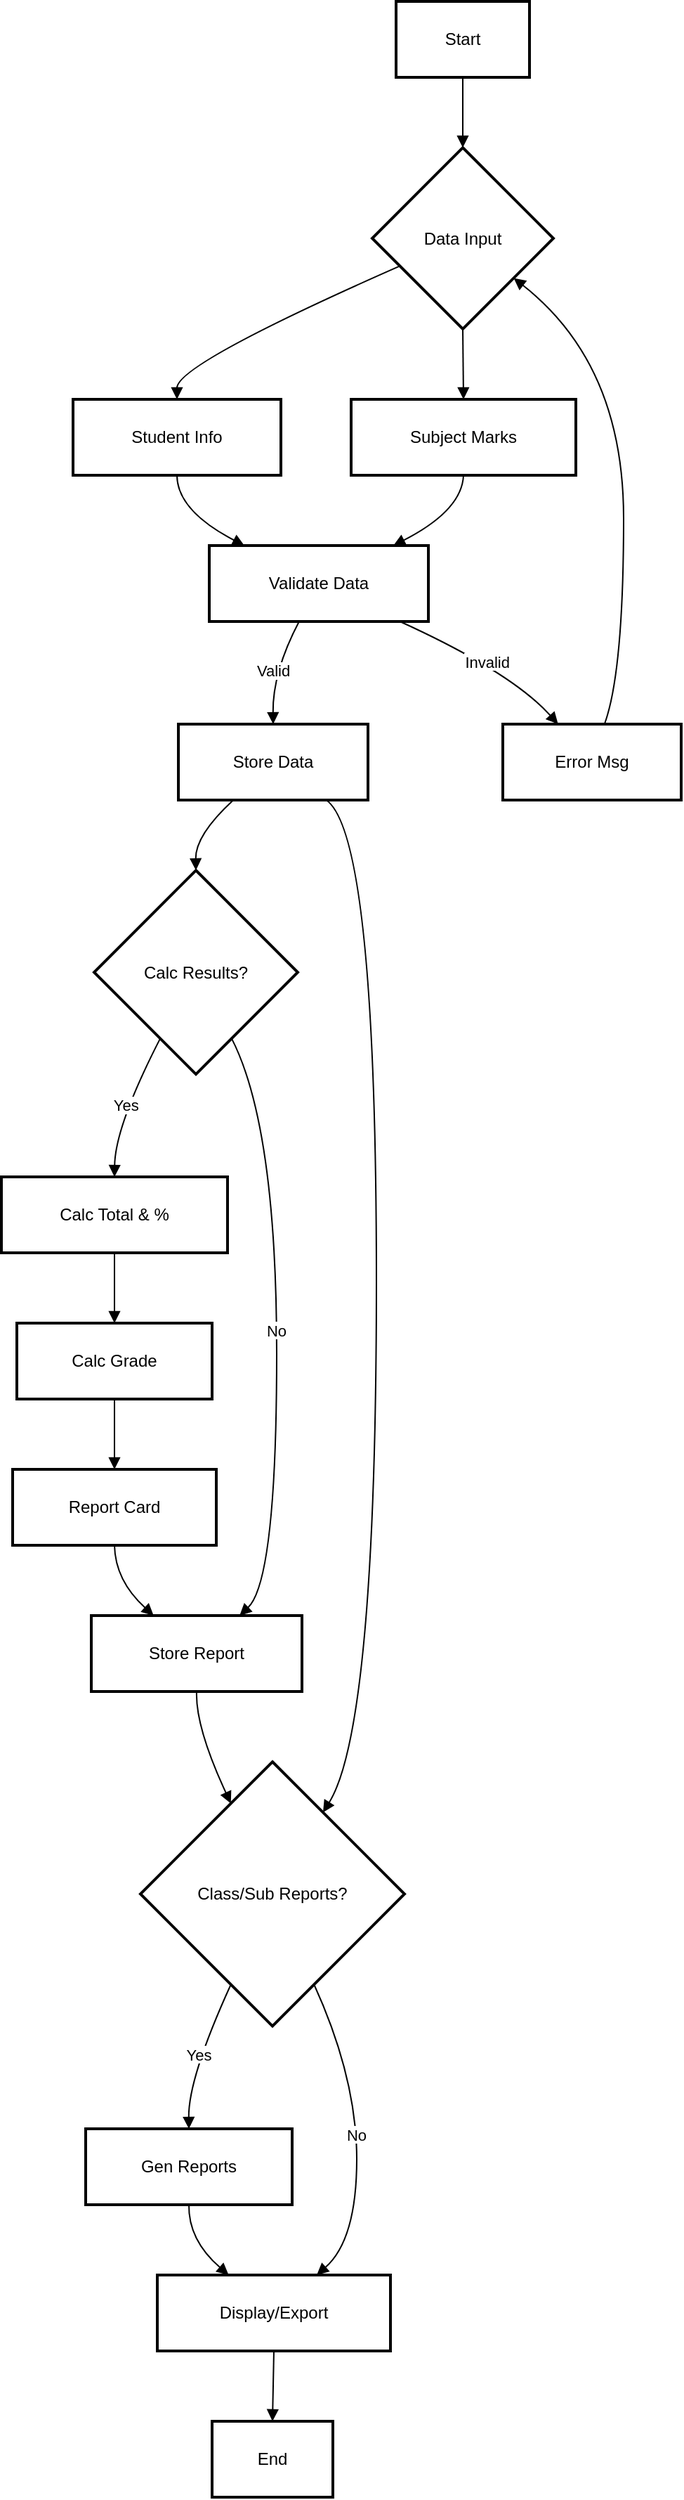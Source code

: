 <mxfile version="26.2.4">
  <diagram name="Page-1" id="j_4QjJUkUxYJq50RTD--">
    <mxGraphModel dx="1428" dy="785" grid="1" gridSize="10" guides="1" tooltips="1" connect="1" arrows="1" fold="1" page="1" pageScale="1" pageWidth="827" pageHeight="1169" math="0" shadow="0">
      <root>
        <mxCell id="0" />
        <mxCell id="1" parent="0" />
        <mxCell id="ZZ10QkGj8NgPV41s8bEq-2" value="Start" style="whiteSpace=wrap;strokeWidth=2;" parent="1" vertex="1">
          <mxGeometry x="401" y="20" width="95" height="54" as="geometry" />
        </mxCell>
        <mxCell id="ZZ10QkGj8NgPV41s8bEq-3" value="Data Input" style="rhombus;strokeWidth=2;whiteSpace=wrap;" parent="1" vertex="1">
          <mxGeometry x="384" y="124" width="129" height="129" as="geometry" />
        </mxCell>
        <mxCell id="ZZ10QkGj8NgPV41s8bEq-4" value="Student Info" style="whiteSpace=wrap;strokeWidth=2;" parent="1" vertex="1">
          <mxGeometry x="171" y="303" width="148" height="54" as="geometry" />
        </mxCell>
        <mxCell id="ZZ10QkGj8NgPV41s8bEq-5" value="Subject Marks" style="whiteSpace=wrap;strokeWidth=2;" parent="1" vertex="1">
          <mxGeometry x="369" y="303" width="160" height="54" as="geometry" />
        </mxCell>
        <mxCell id="ZZ10QkGj8NgPV41s8bEq-6" value="Validate Data" style="whiteSpace=wrap;strokeWidth=2;" parent="1" vertex="1">
          <mxGeometry x="268" y="407" width="156" height="54" as="geometry" />
        </mxCell>
        <mxCell id="ZZ10QkGj8NgPV41s8bEq-7" value="Store Data" style="whiteSpace=wrap;strokeWidth=2;" parent="1" vertex="1">
          <mxGeometry x="246" y="534" width="135" height="54" as="geometry" />
        </mxCell>
        <mxCell id="ZZ10QkGj8NgPV41s8bEq-8" value="Error Msg" style="whiteSpace=wrap;strokeWidth=2;" parent="1" vertex="1">
          <mxGeometry x="477" y="534" width="127" height="54" as="geometry" />
        </mxCell>
        <mxCell id="ZZ10QkGj8NgPV41s8bEq-9" value="Calc Results?" style="rhombus;strokeWidth=2;whiteSpace=wrap;" parent="1" vertex="1">
          <mxGeometry x="186" y="638" width="145" height="145" as="geometry" />
        </mxCell>
        <mxCell id="ZZ10QkGj8NgPV41s8bEq-10" value="Calc Total &amp; %" style="whiteSpace=wrap;strokeWidth=2;" parent="1" vertex="1">
          <mxGeometry x="120" y="856" width="161" height="54" as="geometry" />
        </mxCell>
        <mxCell id="ZZ10QkGj8NgPV41s8bEq-11" value="Calc Grade" style="whiteSpace=wrap;strokeWidth=2;" parent="1" vertex="1">
          <mxGeometry x="131" y="960" width="139" height="54" as="geometry" />
        </mxCell>
        <mxCell id="ZZ10QkGj8NgPV41s8bEq-12" value="Report Card" style="whiteSpace=wrap;strokeWidth=2;" parent="1" vertex="1">
          <mxGeometry x="128" y="1064" width="145" height="54" as="geometry" />
        </mxCell>
        <mxCell id="ZZ10QkGj8NgPV41s8bEq-13" value="Store Report" style="whiteSpace=wrap;strokeWidth=2;" parent="1" vertex="1">
          <mxGeometry x="184" y="1168" width="150" height="54" as="geometry" />
        </mxCell>
        <mxCell id="ZZ10QkGj8NgPV41s8bEq-14" value="Class/Sub Reports?" style="rhombus;strokeWidth=2;whiteSpace=wrap;" parent="1" vertex="1">
          <mxGeometry x="219" y="1272" width="188" height="188" as="geometry" />
        </mxCell>
        <mxCell id="ZZ10QkGj8NgPV41s8bEq-15" value="Gen Reports" style="whiteSpace=wrap;strokeWidth=2;" parent="1" vertex="1">
          <mxGeometry x="180" y="1533" width="147" height="54" as="geometry" />
        </mxCell>
        <mxCell id="ZZ10QkGj8NgPV41s8bEq-16" value="Display/Export" style="whiteSpace=wrap;strokeWidth=2;" parent="1" vertex="1">
          <mxGeometry x="231" y="1637" width="166" height="54" as="geometry" />
        </mxCell>
        <mxCell id="ZZ10QkGj8NgPV41s8bEq-17" value="End" style="whiteSpace=wrap;strokeWidth=2;" parent="1" vertex="1">
          <mxGeometry x="270" y="1741" width="86" height="54" as="geometry" />
        </mxCell>
        <mxCell id="ZZ10QkGj8NgPV41s8bEq-18" value="" style="curved=1;startArrow=none;endArrow=block;exitX=0.5;exitY=1;entryX=0.5;entryY=0;rounded=0;" parent="1" source="ZZ10QkGj8NgPV41s8bEq-2" target="ZZ10QkGj8NgPV41s8bEq-3" edge="1">
          <mxGeometry relative="1" as="geometry">
            <Array as="points" />
          </mxGeometry>
        </mxCell>
        <mxCell id="ZZ10QkGj8NgPV41s8bEq-19" value="" style="curved=1;startArrow=none;endArrow=block;exitX=0;exitY=0.72;entryX=0.5;entryY=0;rounded=0;" parent="1" source="ZZ10QkGj8NgPV41s8bEq-3" target="ZZ10QkGj8NgPV41s8bEq-4" edge="1">
          <mxGeometry relative="1" as="geometry">
            <Array as="points">
              <mxPoint x="245" y="278" />
            </Array>
          </mxGeometry>
        </mxCell>
        <mxCell id="ZZ10QkGj8NgPV41s8bEq-20" value="" style="curved=1;startArrow=none;endArrow=block;exitX=0.5;exitY=1;entryX=0.5;entryY=0;rounded=0;" parent="1" source="ZZ10QkGj8NgPV41s8bEq-3" target="ZZ10QkGj8NgPV41s8bEq-5" edge="1">
          <mxGeometry relative="1" as="geometry">
            <Array as="points" />
          </mxGeometry>
        </mxCell>
        <mxCell id="ZZ10QkGj8NgPV41s8bEq-21" value="" style="curved=1;startArrow=none;endArrow=block;exitX=0.5;exitY=1;entryX=0.16;entryY=0;rounded=0;" parent="1" source="ZZ10QkGj8NgPV41s8bEq-4" target="ZZ10QkGj8NgPV41s8bEq-6" edge="1">
          <mxGeometry relative="1" as="geometry">
            <Array as="points">
              <mxPoint x="245" y="382" />
            </Array>
          </mxGeometry>
        </mxCell>
        <mxCell id="ZZ10QkGj8NgPV41s8bEq-22" value="" style="curved=1;startArrow=none;endArrow=block;exitX=0.5;exitY=1;entryX=0.84;entryY=0;rounded=0;" parent="1" source="ZZ10QkGj8NgPV41s8bEq-5" target="ZZ10QkGj8NgPV41s8bEq-6" edge="1">
          <mxGeometry relative="1" as="geometry">
            <Array as="points">
              <mxPoint x="448" y="382" />
            </Array>
          </mxGeometry>
        </mxCell>
        <mxCell id="ZZ10QkGj8NgPV41s8bEq-23" value="Valid" style="curved=1;startArrow=none;endArrow=block;exitX=0.41;exitY=1;entryX=0.5;entryY=0;rounded=0;" parent="1" source="ZZ10QkGj8NgPV41s8bEq-6" target="ZZ10QkGj8NgPV41s8bEq-7" edge="1">
          <mxGeometry relative="1" as="geometry">
            <Array as="points">
              <mxPoint x="313" y="497" />
            </Array>
          </mxGeometry>
        </mxCell>
        <mxCell id="ZZ10QkGj8NgPV41s8bEq-24" value="Invalid" style="curved=1;startArrow=none;endArrow=block;exitX=0.87;exitY=1;entryX=0.31;entryY=0;rounded=0;" parent="1" source="ZZ10QkGj8NgPV41s8bEq-6" target="ZZ10QkGj8NgPV41s8bEq-8" edge="1">
          <mxGeometry relative="1" as="geometry">
            <Array as="points">
              <mxPoint x="483" y="497" />
            </Array>
          </mxGeometry>
        </mxCell>
        <mxCell id="ZZ10QkGj8NgPV41s8bEq-25" value="" style="curved=1;startArrow=none;endArrow=block;exitX=0.57;exitY=0;entryX=1;entryY=0.89;rounded=0;" parent="1" source="ZZ10QkGj8NgPV41s8bEq-8" target="ZZ10QkGj8NgPV41s8bEq-3" edge="1">
          <mxGeometry relative="1" as="geometry">
            <Array as="points">
              <mxPoint x="563" y="497" />
              <mxPoint x="563" y="278" />
            </Array>
          </mxGeometry>
        </mxCell>
        <mxCell id="ZZ10QkGj8NgPV41s8bEq-26" value="" style="curved=1;startArrow=none;endArrow=block;exitX=0.29;exitY=1;entryX=0.5;entryY=0;rounded=0;" parent="1" source="ZZ10QkGj8NgPV41s8bEq-7" target="ZZ10QkGj8NgPV41s8bEq-9" edge="1">
          <mxGeometry relative="1" as="geometry">
            <Array as="points">
              <mxPoint x="258" y="613" />
            </Array>
          </mxGeometry>
        </mxCell>
        <mxCell id="ZZ10QkGj8NgPV41s8bEq-27" value="Yes" style="curved=1;startArrow=none;endArrow=block;exitX=0.23;exitY=1;entryX=0.5;entryY=0.01;rounded=0;" parent="1" source="ZZ10QkGj8NgPV41s8bEq-9" target="ZZ10QkGj8NgPV41s8bEq-10" edge="1">
          <mxGeometry relative="1" as="geometry">
            <Array as="points">
              <mxPoint x="201" y="820" />
            </Array>
          </mxGeometry>
        </mxCell>
        <mxCell id="ZZ10QkGj8NgPV41s8bEq-28" value="" style="curved=1;startArrow=none;endArrow=block;exitX=0.5;exitY=1.01;entryX=0.5;entryY=0.01;rounded=0;" parent="1" source="ZZ10QkGj8NgPV41s8bEq-10" target="ZZ10QkGj8NgPV41s8bEq-11" edge="1">
          <mxGeometry relative="1" as="geometry">
            <Array as="points" />
          </mxGeometry>
        </mxCell>
        <mxCell id="ZZ10QkGj8NgPV41s8bEq-29" value="" style="curved=1;startArrow=none;endArrow=block;exitX=0.5;exitY=1.01;entryX=0.5;entryY=0.01;rounded=0;" parent="1" source="ZZ10QkGj8NgPV41s8bEq-11" target="ZZ10QkGj8NgPV41s8bEq-12" edge="1">
          <mxGeometry relative="1" as="geometry">
            <Array as="points" />
          </mxGeometry>
        </mxCell>
        <mxCell id="ZZ10QkGj8NgPV41s8bEq-30" value="" style="curved=1;startArrow=none;endArrow=block;exitX=0.5;exitY=1.01;entryX=0.3;entryY=0.01;rounded=0;" parent="1" source="ZZ10QkGj8NgPV41s8bEq-12" target="ZZ10QkGj8NgPV41s8bEq-13" edge="1">
          <mxGeometry relative="1" as="geometry">
            <Array as="points">
              <mxPoint x="201" y="1143" />
            </Array>
          </mxGeometry>
        </mxCell>
        <mxCell id="ZZ10QkGj8NgPV41s8bEq-31" value="No" style="curved=1;startArrow=none;endArrow=block;exitX=0.77;exitY=1;entryX=0.7;entryY=0.01;rounded=0;" parent="1" source="ZZ10QkGj8NgPV41s8bEq-9" target="ZZ10QkGj8NgPV41s8bEq-13" edge="1">
          <mxGeometry relative="1" as="geometry">
            <Array as="points">
              <mxPoint x="316" y="820" />
              <mxPoint x="316" y="1143" />
            </Array>
          </mxGeometry>
        </mxCell>
        <mxCell id="ZZ10QkGj8NgPV41s8bEq-32" value="" style="curved=1;startArrow=none;endArrow=block;exitX=0.5;exitY=1.01;entryX=0.27;entryY=0;rounded=0;" parent="1" source="ZZ10QkGj8NgPV41s8bEq-13" target="ZZ10QkGj8NgPV41s8bEq-14" edge="1">
          <mxGeometry relative="1" as="geometry">
            <Array as="points">
              <mxPoint x="258" y="1247" />
            </Array>
          </mxGeometry>
        </mxCell>
        <mxCell id="ZZ10QkGj8NgPV41s8bEq-33" value="Yes" style="curved=1;startArrow=none;endArrow=block;exitX=0.27;exitY=1;entryX=0.5;entryY=0.01;rounded=0;" parent="1" source="ZZ10QkGj8NgPV41s8bEq-14" target="ZZ10QkGj8NgPV41s8bEq-15" edge="1">
          <mxGeometry relative="1" as="geometry">
            <Array as="points">
              <mxPoint x="253" y="1497" />
            </Array>
          </mxGeometry>
        </mxCell>
        <mxCell id="ZZ10QkGj8NgPV41s8bEq-34" value="" style="curved=1;startArrow=none;endArrow=block;exitX=0.5;exitY=1.01;entryX=0.31;entryY=0.01;rounded=0;" parent="1" source="ZZ10QkGj8NgPV41s8bEq-15" target="ZZ10QkGj8NgPV41s8bEq-16" edge="1">
          <mxGeometry relative="1" as="geometry">
            <Array as="points">
              <mxPoint x="253" y="1612" />
            </Array>
          </mxGeometry>
        </mxCell>
        <mxCell id="ZZ10QkGj8NgPV41s8bEq-35" value="No" style="curved=1;startArrow=none;endArrow=block;exitX=0.73;exitY=1;entryX=0.68;entryY=0.01;rounded=0;" parent="1" source="ZZ10QkGj8NgPV41s8bEq-14" target="ZZ10QkGj8NgPV41s8bEq-16" edge="1">
          <mxGeometry relative="1" as="geometry">
            <Array as="points">
              <mxPoint x="373" y="1497" />
              <mxPoint x="373" y="1612" />
            </Array>
          </mxGeometry>
        </mxCell>
        <mxCell id="ZZ10QkGj8NgPV41s8bEq-36" value="" style="curved=1;startArrow=none;endArrow=block;exitX=0.5;exitY=1.01;entryX=0.5;entryY=0.01;rounded=0;" parent="1" source="ZZ10QkGj8NgPV41s8bEq-16" target="ZZ10QkGj8NgPV41s8bEq-17" edge="1">
          <mxGeometry relative="1" as="geometry">
            <Array as="points" />
          </mxGeometry>
        </mxCell>
        <mxCell id="ZZ10QkGj8NgPV41s8bEq-37" value="" style="curved=1;startArrow=none;endArrow=block;exitX=0.78;exitY=1;entryX=0.81;entryY=0;rounded=0;" parent="1" source="ZZ10QkGj8NgPV41s8bEq-7" target="ZZ10QkGj8NgPV41s8bEq-14" edge="1">
          <mxGeometry relative="1" as="geometry">
            <Array as="points">
              <mxPoint x="387" y="613" />
              <mxPoint x="387" y="1247" />
            </Array>
          </mxGeometry>
        </mxCell>
      </root>
    </mxGraphModel>
  </diagram>
</mxfile>
